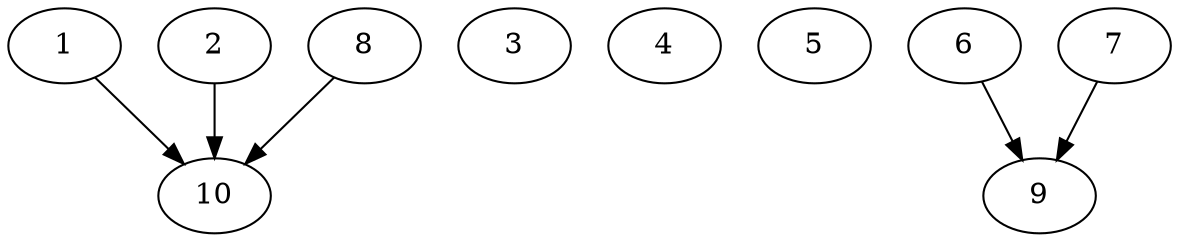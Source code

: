 // DAG automatically generated by daggen at Thu Oct  3 13:58:05 2019
// ./daggen --dot -n 10 --ccr 0.3 --fat 0.9 --regular 0.5 --density 0.7 --mindata 5242880 --maxdata 52428800 
digraph G {
  1 [size="32989867", alpha="0.14", expect_size="9896960"] 
  1 -> 10 [size ="9896960"]
  2 [size="99792213", alpha="0.18", expect_size="29937664"] 
  2 -> 10 [size ="29937664"]
  3 [size="123289600", alpha="0.07", expect_size="36986880"] 
  4 [size="69891413", alpha="0.12", expect_size="20967424"] 
  5 [size="22295893", alpha="0.01", expect_size="6688768"] 
  6 [size="70338560", alpha="0.18", expect_size="21101568"] 
  6 -> 9 [size ="21101568"]
  7 [size="120125440", alpha="0.08", expect_size="36037632"] 
  7 -> 9 [size ="36037632"]
  8 [size="33539413", alpha="0.03", expect_size="10061824"] 
  8 -> 10 [size ="10061824"]
  9 [size="125917867", alpha="0.17", expect_size="37775360"] 
  10 [size="90835627", alpha="0.12", expect_size="27250688"] 
}
